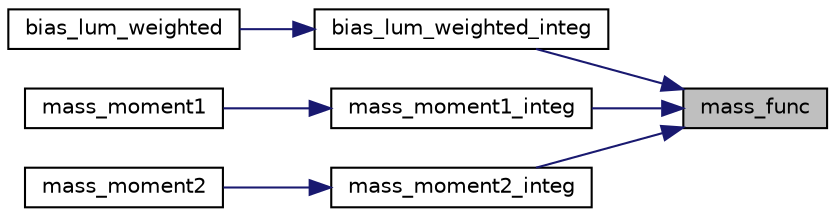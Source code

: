 digraph "mass_func"
{
 // LATEX_PDF_SIZE
  edge [fontname="Helvetica",fontsize="10",labelfontname="Helvetica",labelfontsize="10"];
  node [fontname="Helvetica",fontsize="10",shape=record];
  rankdir="RL";
  Node1 [label="mass_func",height=0.2,width=0.4,color="black", fillcolor="grey75", style="filled", fontcolor="black",tooltip="Compute the halo mass function for Press-Schechter, Sheth-Tormen and Tinker models see Pillepich et a..."];
  Node1 -> Node2 [dir="back",color="midnightblue",fontsize="10",style="solid"];
  Node2 [label="bias_lum_weighted_integ",height=0.2,width=0.4,color="black", fillcolor="white", style="filled",URL="$d7/d10/line__ingredients_8c.html#a609c2a4b205e7f497d4b96657510fd5f",tooltip="Compute the luminosityy-weighted linear and quadratic line biases."];
  Node2 -> Node3 [dir="back",color="midnightblue",fontsize="10",style="solid"];
  Node3 [label="bias_lum_weighted",height=0.2,width=0.4,color="black", fillcolor="white", style="filled",URL="$d7/d10/line__ingredients_8c.html#aa050a054d3724145e3b46788bf279c79",tooltip=" "];
  Node1 -> Node4 [dir="back",color="midnightblue",fontsize="10",style="solid"];
  Node4 [label="mass_moment1_integ",height=0.2,width=0.4,color="black", fillcolor="white", style="filled",URL="$d7/d10/line__ingredients_8c.html#ab82b15c827d1213a94e3ff9ce4ddad32",tooltip="Compute the first luminosityy-weighted mass moment."];
  Node4 -> Node5 [dir="back",color="midnightblue",fontsize="10",style="solid"];
  Node5 [label="mass_moment1",height=0.2,width=0.4,color="black", fillcolor="white", style="filled",URL="$d7/d10/line__ingredients_8c.html#a4024cda73f4069d07113edd77ae35d4e",tooltip="in unit of M_sun/Mpc^3"];
  Node1 -> Node6 [dir="back",color="midnightblue",fontsize="10",style="solid"];
  Node6 [label="mass_moment2_integ",height=0.2,width=0.4,color="black", fillcolor="white", style="filled",URL="$d7/d10/line__ingredients_8c.html#af293c79ca858df80dcc0ef9f29448059",tooltip="Compute the second luminosityy-weighted mass moment."];
  Node6 -> Node7 [dir="back",color="midnightblue",fontsize="10",style="solid"];
  Node7 [label="mass_moment2",height=0.2,width=0.4,color="black", fillcolor="white", style="filled",URL="$d7/d10/line__ingredients_8c.html#a905f3fe9b824af5ce217f36af3c767e5",tooltip="in unit of M_sun/Mpc^3"];
}
